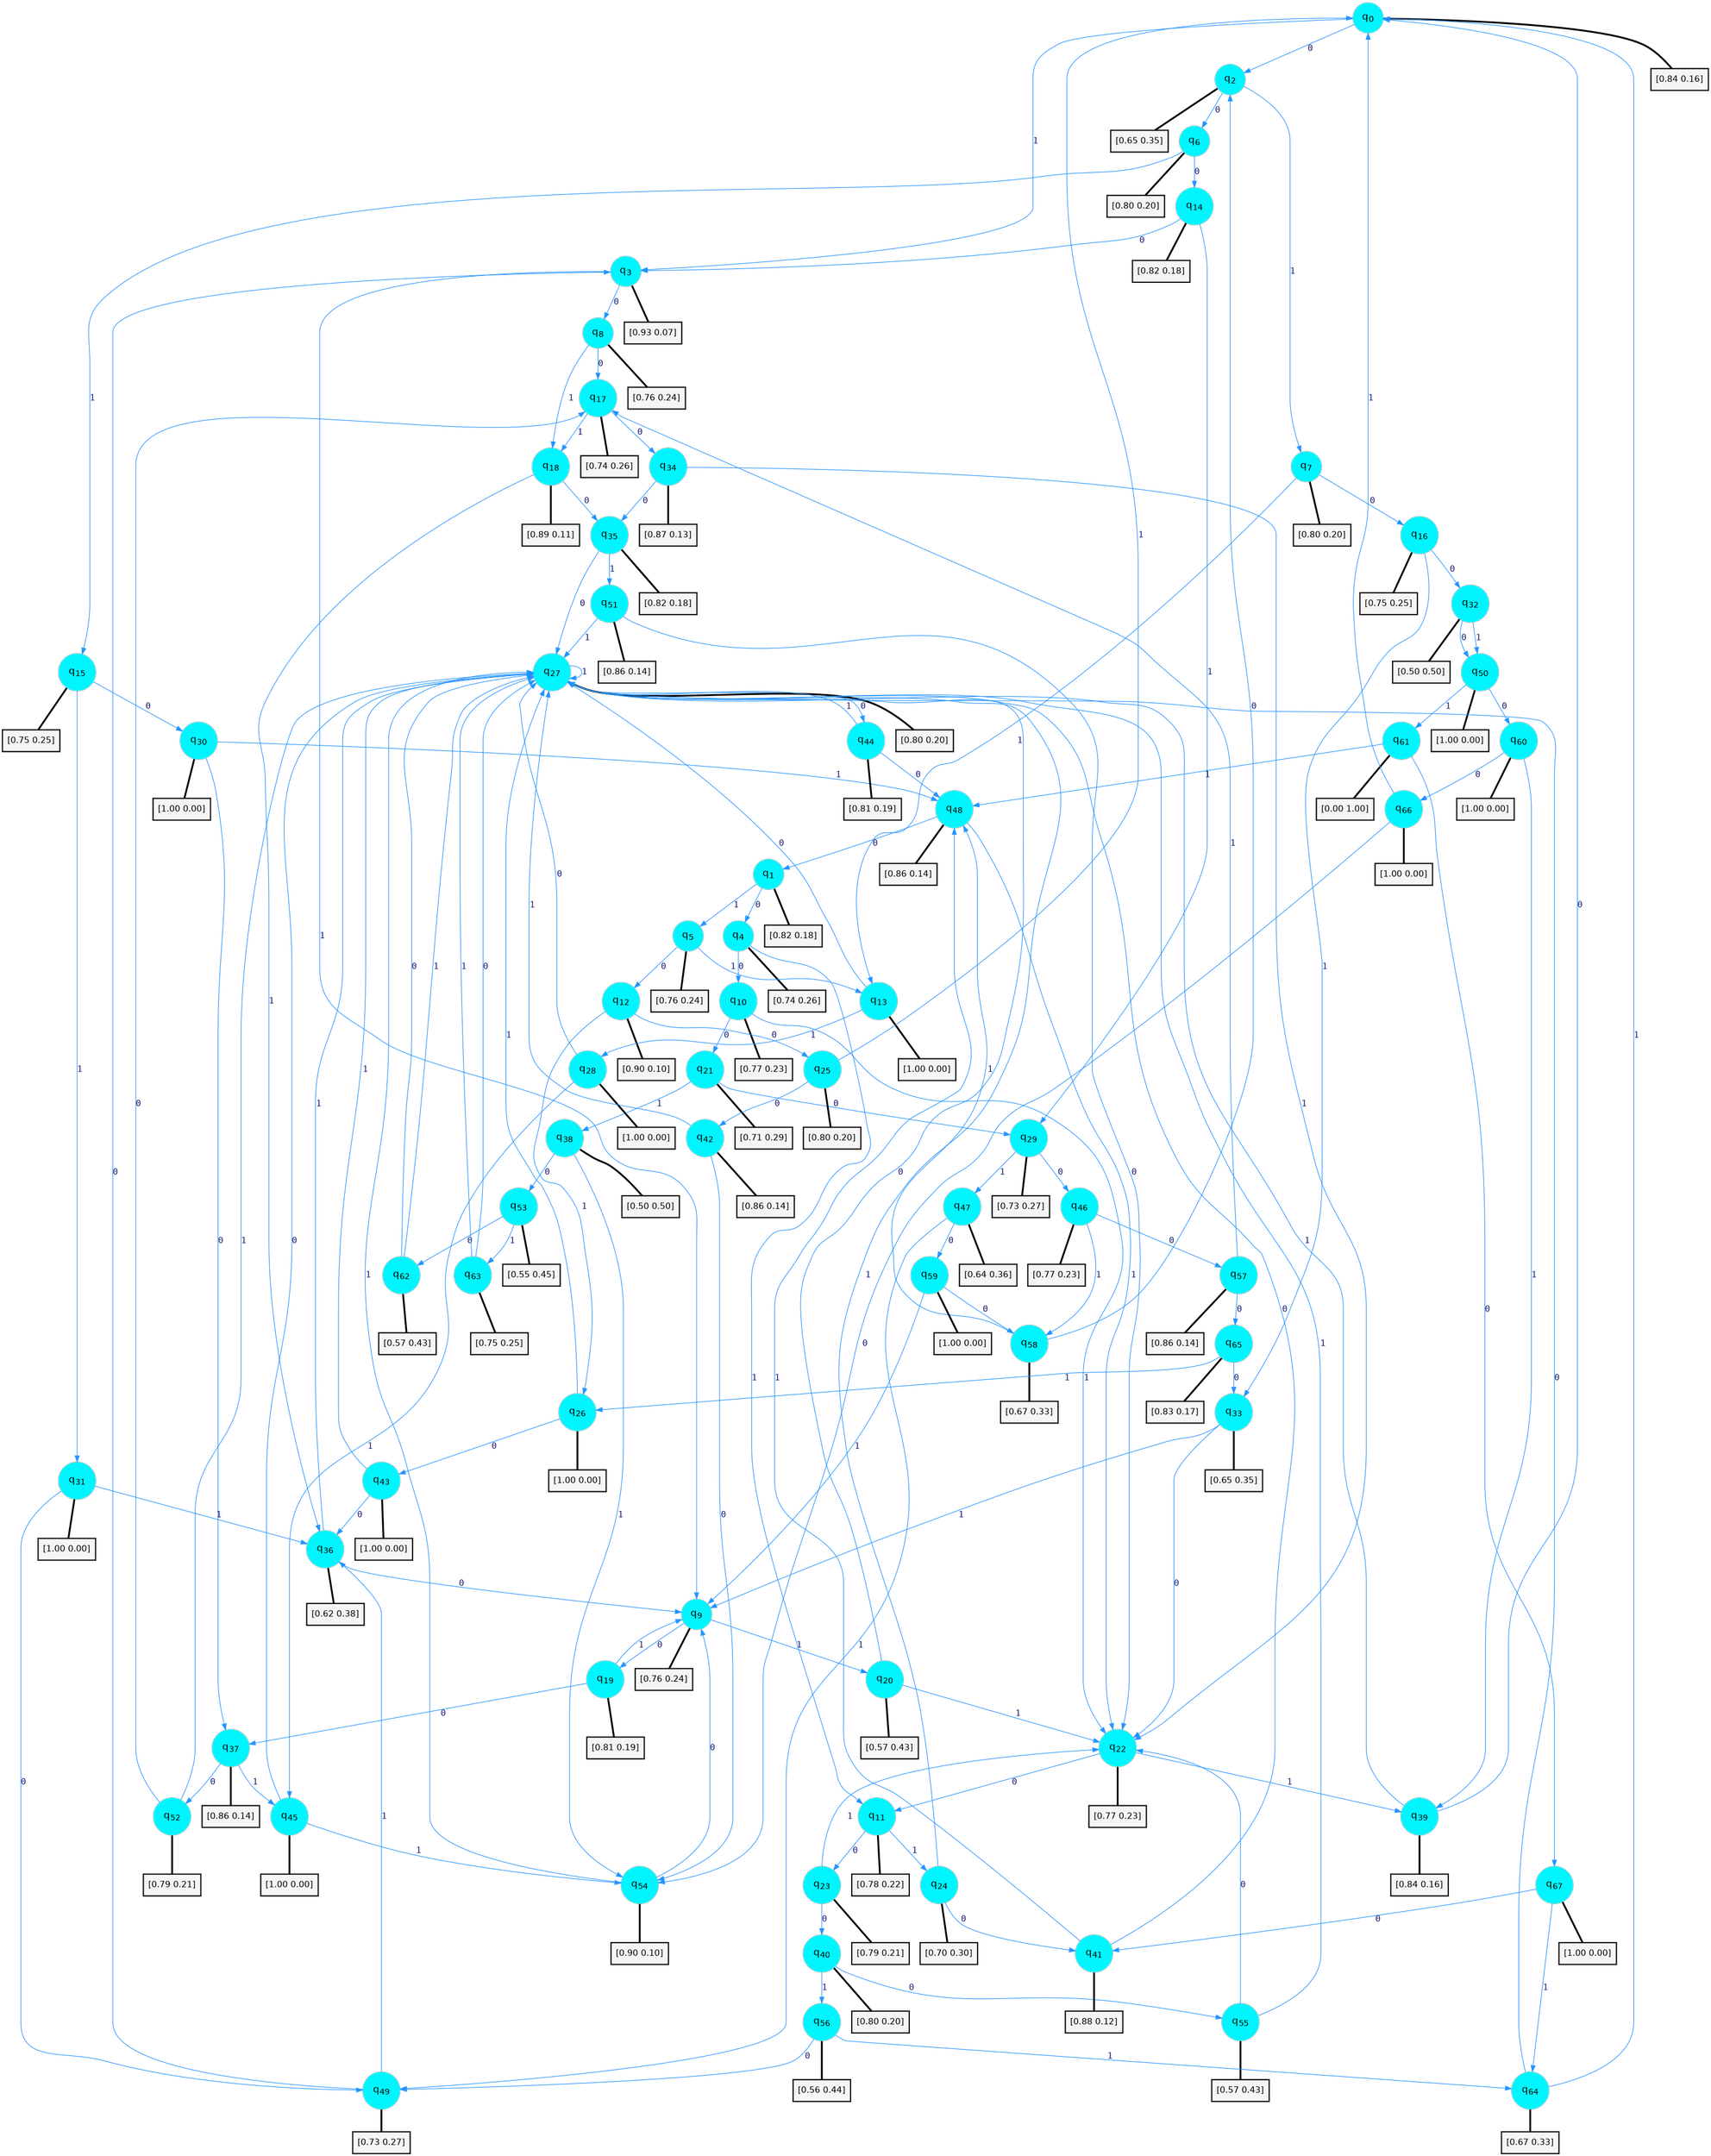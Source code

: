 digraph G {
graph [
bgcolor=transparent, dpi=300, rankdir=TD, size="40,25"];
node [
color=gray, fillcolor=turquoise1, fontcolor=black, fontname=Helvetica, fontsize=16, fontweight=bold, shape=circle, style=filled];
edge [
arrowsize=1, color=dodgerblue1, fontcolor=midnightblue, fontname=courier, fontweight=bold, penwidth=1, style=solid, weight=20];
0[label=<q<SUB>0</SUB>>];
1[label=<q<SUB>1</SUB>>];
2[label=<q<SUB>2</SUB>>];
3[label=<q<SUB>3</SUB>>];
4[label=<q<SUB>4</SUB>>];
5[label=<q<SUB>5</SUB>>];
6[label=<q<SUB>6</SUB>>];
7[label=<q<SUB>7</SUB>>];
8[label=<q<SUB>8</SUB>>];
9[label=<q<SUB>9</SUB>>];
10[label=<q<SUB>10</SUB>>];
11[label=<q<SUB>11</SUB>>];
12[label=<q<SUB>12</SUB>>];
13[label=<q<SUB>13</SUB>>];
14[label=<q<SUB>14</SUB>>];
15[label=<q<SUB>15</SUB>>];
16[label=<q<SUB>16</SUB>>];
17[label=<q<SUB>17</SUB>>];
18[label=<q<SUB>18</SUB>>];
19[label=<q<SUB>19</SUB>>];
20[label=<q<SUB>20</SUB>>];
21[label=<q<SUB>21</SUB>>];
22[label=<q<SUB>22</SUB>>];
23[label=<q<SUB>23</SUB>>];
24[label=<q<SUB>24</SUB>>];
25[label=<q<SUB>25</SUB>>];
26[label=<q<SUB>26</SUB>>];
27[label=<q<SUB>27</SUB>>];
28[label=<q<SUB>28</SUB>>];
29[label=<q<SUB>29</SUB>>];
30[label=<q<SUB>30</SUB>>];
31[label=<q<SUB>31</SUB>>];
32[label=<q<SUB>32</SUB>>];
33[label=<q<SUB>33</SUB>>];
34[label=<q<SUB>34</SUB>>];
35[label=<q<SUB>35</SUB>>];
36[label=<q<SUB>36</SUB>>];
37[label=<q<SUB>37</SUB>>];
38[label=<q<SUB>38</SUB>>];
39[label=<q<SUB>39</SUB>>];
40[label=<q<SUB>40</SUB>>];
41[label=<q<SUB>41</SUB>>];
42[label=<q<SUB>42</SUB>>];
43[label=<q<SUB>43</SUB>>];
44[label=<q<SUB>44</SUB>>];
45[label=<q<SUB>45</SUB>>];
46[label=<q<SUB>46</SUB>>];
47[label=<q<SUB>47</SUB>>];
48[label=<q<SUB>48</SUB>>];
49[label=<q<SUB>49</SUB>>];
50[label=<q<SUB>50</SUB>>];
51[label=<q<SUB>51</SUB>>];
52[label=<q<SUB>52</SUB>>];
53[label=<q<SUB>53</SUB>>];
54[label=<q<SUB>54</SUB>>];
55[label=<q<SUB>55</SUB>>];
56[label=<q<SUB>56</SUB>>];
57[label=<q<SUB>57</SUB>>];
58[label=<q<SUB>58</SUB>>];
59[label=<q<SUB>59</SUB>>];
60[label=<q<SUB>60</SUB>>];
61[label=<q<SUB>61</SUB>>];
62[label=<q<SUB>62</SUB>>];
63[label=<q<SUB>63</SUB>>];
64[label=<q<SUB>64</SUB>>];
65[label=<q<SUB>65</SUB>>];
66[label=<q<SUB>66</SUB>>];
67[label=<q<SUB>67</SUB>>];
68[label="[0.84 0.16]", shape=box,fontcolor=black, fontname=Helvetica, fontsize=14, penwidth=2, fillcolor=whitesmoke,color=black];
69[label="[0.82 0.18]", shape=box,fontcolor=black, fontname=Helvetica, fontsize=14, penwidth=2, fillcolor=whitesmoke,color=black];
70[label="[0.65 0.35]", shape=box,fontcolor=black, fontname=Helvetica, fontsize=14, penwidth=2, fillcolor=whitesmoke,color=black];
71[label="[0.93 0.07]", shape=box,fontcolor=black, fontname=Helvetica, fontsize=14, penwidth=2, fillcolor=whitesmoke,color=black];
72[label="[0.74 0.26]", shape=box,fontcolor=black, fontname=Helvetica, fontsize=14, penwidth=2, fillcolor=whitesmoke,color=black];
73[label="[0.76 0.24]", shape=box,fontcolor=black, fontname=Helvetica, fontsize=14, penwidth=2, fillcolor=whitesmoke,color=black];
74[label="[0.80 0.20]", shape=box,fontcolor=black, fontname=Helvetica, fontsize=14, penwidth=2, fillcolor=whitesmoke,color=black];
75[label="[0.80 0.20]", shape=box,fontcolor=black, fontname=Helvetica, fontsize=14, penwidth=2, fillcolor=whitesmoke,color=black];
76[label="[0.76 0.24]", shape=box,fontcolor=black, fontname=Helvetica, fontsize=14, penwidth=2, fillcolor=whitesmoke,color=black];
77[label="[0.76 0.24]", shape=box,fontcolor=black, fontname=Helvetica, fontsize=14, penwidth=2, fillcolor=whitesmoke,color=black];
78[label="[0.77 0.23]", shape=box,fontcolor=black, fontname=Helvetica, fontsize=14, penwidth=2, fillcolor=whitesmoke,color=black];
79[label="[0.78 0.22]", shape=box,fontcolor=black, fontname=Helvetica, fontsize=14, penwidth=2, fillcolor=whitesmoke,color=black];
80[label="[0.90 0.10]", shape=box,fontcolor=black, fontname=Helvetica, fontsize=14, penwidth=2, fillcolor=whitesmoke,color=black];
81[label="[1.00 0.00]", shape=box,fontcolor=black, fontname=Helvetica, fontsize=14, penwidth=2, fillcolor=whitesmoke,color=black];
82[label="[0.82 0.18]", shape=box,fontcolor=black, fontname=Helvetica, fontsize=14, penwidth=2, fillcolor=whitesmoke,color=black];
83[label="[0.75 0.25]", shape=box,fontcolor=black, fontname=Helvetica, fontsize=14, penwidth=2, fillcolor=whitesmoke,color=black];
84[label="[0.75 0.25]", shape=box,fontcolor=black, fontname=Helvetica, fontsize=14, penwidth=2, fillcolor=whitesmoke,color=black];
85[label="[0.74 0.26]", shape=box,fontcolor=black, fontname=Helvetica, fontsize=14, penwidth=2, fillcolor=whitesmoke,color=black];
86[label="[0.89 0.11]", shape=box,fontcolor=black, fontname=Helvetica, fontsize=14, penwidth=2, fillcolor=whitesmoke,color=black];
87[label="[0.81 0.19]", shape=box,fontcolor=black, fontname=Helvetica, fontsize=14, penwidth=2, fillcolor=whitesmoke,color=black];
88[label="[0.57 0.43]", shape=box,fontcolor=black, fontname=Helvetica, fontsize=14, penwidth=2, fillcolor=whitesmoke,color=black];
89[label="[0.71 0.29]", shape=box,fontcolor=black, fontname=Helvetica, fontsize=14, penwidth=2, fillcolor=whitesmoke,color=black];
90[label="[0.77 0.23]", shape=box,fontcolor=black, fontname=Helvetica, fontsize=14, penwidth=2, fillcolor=whitesmoke,color=black];
91[label="[0.79 0.21]", shape=box,fontcolor=black, fontname=Helvetica, fontsize=14, penwidth=2, fillcolor=whitesmoke,color=black];
92[label="[0.70 0.30]", shape=box,fontcolor=black, fontname=Helvetica, fontsize=14, penwidth=2, fillcolor=whitesmoke,color=black];
93[label="[0.80 0.20]", shape=box,fontcolor=black, fontname=Helvetica, fontsize=14, penwidth=2, fillcolor=whitesmoke,color=black];
94[label="[1.00 0.00]", shape=box,fontcolor=black, fontname=Helvetica, fontsize=14, penwidth=2, fillcolor=whitesmoke,color=black];
95[label="[0.80 0.20]", shape=box,fontcolor=black, fontname=Helvetica, fontsize=14, penwidth=2, fillcolor=whitesmoke,color=black];
96[label="[1.00 0.00]", shape=box,fontcolor=black, fontname=Helvetica, fontsize=14, penwidth=2, fillcolor=whitesmoke,color=black];
97[label="[0.73 0.27]", shape=box,fontcolor=black, fontname=Helvetica, fontsize=14, penwidth=2, fillcolor=whitesmoke,color=black];
98[label="[1.00 0.00]", shape=box,fontcolor=black, fontname=Helvetica, fontsize=14, penwidth=2, fillcolor=whitesmoke,color=black];
99[label="[1.00 0.00]", shape=box,fontcolor=black, fontname=Helvetica, fontsize=14, penwidth=2, fillcolor=whitesmoke,color=black];
100[label="[0.50 0.50]", shape=box,fontcolor=black, fontname=Helvetica, fontsize=14, penwidth=2, fillcolor=whitesmoke,color=black];
101[label="[0.65 0.35]", shape=box,fontcolor=black, fontname=Helvetica, fontsize=14, penwidth=2, fillcolor=whitesmoke,color=black];
102[label="[0.87 0.13]", shape=box,fontcolor=black, fontname=Helvetica, fontsize=14, penwidth=2, fillcolor=whitesmoke,color=black];
103[label="[0.82 0.18]", shape=box,fontcolor=black, fontname=Helvetica, fontsize=14, penwidth=2, fillcolor=whitesmoke,color=black];
104[label="[0.62 0.38]", shape=box,fontcolor=black, fontname=Helvetica, fontsize=14, penwidth=2, fillcolor=whitesmoke,color=black];
105[label="[0.86 0.14]", shape=box,fontcolor=black, fontname=Helvetica, fontsize=14, penwidth=2, fillcolor=whitesmoke,color=black];
106[label="[0.50 0.50]", shape=box,fontcolor=black, fontname=Helvetica, fontsize=14, penwidth=2, fillcolor=whitesmoke,color=black];
107[label="[0.84 0.16]", shape=box,fontcolor=black, fontname=Helvetica, fontsize=14, penwidth=2, fillcolor=whitesmoke,color=black];
108[label="[0.80 0.20]", shape=box,fontcolor=black, fontname=Helvetica, fontsize=14, penwidth=2, fillcolor=whitesmoke,color=black];
109[label="[0.88 0.12]", shape=box,fontcolor=black, fontname=Helvetica, fontsize=14, penwidth=2, fillcolor=whitesmoke,color=black];
110[label="[0.86 0.14]", shape=box,fontcolor=black, fontname=Helvetica, fontsize=14, penwidth=2, fillcolor=whitesmoke,color=black];
111[label="[1.00 0.00]", shape=box,fontcolor=black, fontname=Helvetica, fontsize=14, penwidth=2, fillcolor=whitesmoke,color=black];
112[label="[0.81 0.19]", shape=box,fontcolor=black, fontname=Helvetica, fontsize=14, penwidth=2, fillcolor=whitesmoke,color=black];
113[label="[1.00 0.00]", shape=box,fontcolor=black, fontname=Helvetica, fontsize=14, penwidth=2, fillcolor=whitesmoke,color=black];
114[label="[0.77 0.23]", shape=box,fontcolor=black, fontname=Helvetica, fontsize=14, penwidth=2, fillcolor=whitesmoke,color=black];
115[label="[0.64 0.36]", shape=box,fontcolor=black, fontname=Helvetica, fontsize=14, penwidth=2, fillcolor=whitesmoke,color=black];
116[label="[0.86 0.14]", shape=box,fontcolor=black, fontname=Helvetica, fontsize=14, penwidth=2, fillcolor=whitesmoke,color=black];
117[label="[0.73 0.27]", shape=box,fontcolor=black, fontname=Helvetica, fontsize=14, penwidth=2, fillcolor=whitesmoke,color=black];
118[label="[1.00 0.00]", shape=box,fontcolor=black, fontname=Helvetica, fontsize=14, penwidth=2, fillcolor=whitesmoke,color=black];
119[label="[0.86 0.14]", shape=box,fontcolor=black, fontname=Helvetica, fontsize=14, penwidth=2, fillcolor=whitesmoke,color=black];
120[label="[0.79 0.21]", shape=box,fontcolor=black, fontname=Helvetica, fontsize=14, penwidth=2, fillcolor=whitesmoke,color=black];
121[label="[0.55 0.45]", shape=box,fontcolor=black, fontname=Helvetica, fontsize=14, penwidth=2, fillcolor=whitesmoke,color=black];
122[label="[0.90 0.10]", shape=box,fontcolor=black, fontname=Helvetica, fontsize=14, penwidth=2, fillcolor=whitesmoke,color=black];
123[label="[0.57 0.43]", shape=box,fontcolor=black, fontname=Helvetica, fontsize=14, penwidth=2, fillcolor=whitesmoke,color=black];
124[label="[0.56 0.44]", shape=box,fontcolor=black, fontname=Helvetica, fontsize=14, penwidth=2, fillcolor=whitesmoke,color=black];
125[label="[0.86 0.14]", shape=box,fontcolor=black, fontname=Helvetica, fontsize=14, penwidth=2, fillcolor=whitesmoke,color=black];
126[label="[0.67 0.33]", shape=box,fontcolor=black, fontname=Helvetica, fontsize=14, penwidth=2, fillcolor=whitesmoke,color=black];
127[label="[1.00 0.00]", shape=box,fontcolor=black, fontname=Helvetica, fontsize=14, penwidth=2, fillcolor=whitesmoke,color=black];
128[label="[1.00 0.00]", shape=box,fontcolor=black, fontname=Helvetica, fontsize=14, penwidth=2, fillcolor=whitesmoke,color=black];
129[label="[0.00 1.00]", shape=box,fontcolor=black, fontname=Helvetica, fontsize=14, penwidth=2, fillcolor=whitesmoke,color=black];
130[label="[0.57 0.43]", shape=box,fontcolor=black, fontname=Helvetica, fontsize=14, penwidth=2, fillcolor=whitesmoke,color=black];
131[label="[0.75 0.25]", shape=box,fontcolor=black, fontname=Helvetica, fontsize=14, penwidth=2, fillcolor=whitesmoke,color=black];
132[label="[0.67 0.33]", shape=box,fontcolor=black, fontname=Helvetica, fontsize=14, penwidth=2, fillcolor=whitesmoke,color=black];
133[label="[0.83 0.17]", shape=box,fontcolor=black, fontname=Helvetica, fontsize=14, penwidth=2, fillcolor=whitesmoke,color=black];
134[label="[1.00 0.00]", shape=box,fontcolor=black, fontname=Helvetica, fontsize=14, penwidth=2, fillcolor=whitesmoke,color=black];
135[label="[1.00 0.00]", shape=box,fontcolor=black, fontname=Helvetica, fontsize=14, penwidth=2, fillcolor=whitesmoke,color=black];
0->2 [label=0];
0->3 [label=1];
0->68 [arrowhead=none, penwidth=3,color=black];
1->4 [label=0];
1->5 [label=1];
1->69 [arrowhead=none, penwidth=3,color=black];
2->6 [label=0];
2->7 [label=1];
2->70 [arrowhead=none, penwidth=3,color=black];
3->8 [label=0];
3->9 [label=1];
3->71 [arrowhead=none, penwidth=3,color=black];
4->10 [label=0];
4->11 [label=1];
4->72 [arrowhead=none, penwidth=3,color=black];
5->12 [label=0];
5->13 [label=1];
5->73 [arrowhead=none, penwidth=3,color=black];
6->14 [label=0];
6->15 [label=1];
6->74 [arrowhead=none, penwidth=3,color=black];
7->16 [label=0];
7->13 [label=1];
7->75 [arrowhead=none, penwidth=3,color=black];
8->17 [label=0];
8->18 [label=1];
8->76 [arrowhead=none, penwidth=3,color=black];
9->19 [label=0];
9->20 [label=1];
9->77 [arrowhead=none, penwidth=3,color=black];
10->21 [label=0];
10->22 [label=1];
10->78 [arrowhead=none, penwidth=3,color=black];
11->23 [label=0];
11->24 [label=1];
11->79 [arrowhead=none, penwidth=3,color=black];
12->25 [label=0];
12->26 [label=1];
12->80 [arrowhead=none, penwidth=3,color=black];
13->27 [label=0];
13->28 [label=1];
13->81 [arrowhead=none, penwidth=3,color=black];
14->3 [label=0];
14->29 [label=1];
14->82 [arrowhead=none, penwidth=3,color=black];
15->30 [label=0];
15->31 [label=1];
15->83 [arrowhead=none, penwidth=3,color=black];
16->32 [label=0];
16->33 [label=1];
16->84 [arrowhead=none, penwidth=3,color=black];
17->34 [label=0];
17->18 [label=1];
17->85 [arrowhead=none, penwidth=3,color=black];
18->35 [label=0];
18->36 [label=1];
18->86 [arrowhead=none, penwidth=3,color=black];
19->37 [label=0];
19->9 [label=1];
19->87 [arrowhead=none, penwidth=3,color=black];
20->27 [label=0];
20->22 [label=1];
20->88 [arrowhead=none, penwidth=3,color=black];
21->29 [label=0];
21->38 [label=1];
21->89 [arrowhead=none, penwidth=3,color=black];
22->11 [label=0];
22->39 [label=1];
22->90 [arrowhead=none, penwidth=3,color=black];
23->40 [label=0];
23->22 [label=1];
23->91 [arrowhead=none, penwidth=3,color=black];
24->41 [label=0];
24->27 [label=1];
24->92 [arrowhead=none, penwidth=3,color=black];
25->42 [label=0];
25->0 [label=1];
25->93 [arrowhead=none, penwidth=3,color=black];
26->43 [label=0];
26->27 [label=1];
26->94 [arrowhead=none, penwidth=3,color=black];
27->44 [label=0];
27->27 [label=1];
27->95 [arrowhead=none, penwidth=3,color=black];
28->27 [label=0];
28->45 [label=1];
28->96 [arrowhead=none, penwidth=3,color=black];
29->46 [label=0];
29->47 [label=1];
29->97 [arrowhead=none, penwidth=3,color=black];
30->37 [label=0];
30->48 [label=1];
30->98 [arrowhead=none, penwidth=3,color=black];
31->49 [label=0];
31->36 [label=1];
31->99 [arrowhead=none, penwidth=3,color=black];
32->50 [label=0];
32->50 [label=1];
32->100 [arrowhead=none, penwidth=3,color=black];
33->22 [label=0];
33->9 [label=1];
33->101 [arrowhead=none, penwidth=3,color=black];
34->35 [label=0];
34->22 [label=1];
34->102 [arrowhead=none, penwidth=3,color=black];
35->27 [label=0];
35->51 [label=1];
35->103 [arrowhead=none, penwidth=3,color=black];
36->9 [label=0];
36->27 [label=1];
36->104 [arrowhead=none, penwidth=3,color=black];
37->52 [label=0];
37->45 [label=1];
37->105 [arrowhead=none, penwidth=3,color=black];
38->53 [label=0];
38->54 [label=1];
38->106 [arrowhead=none, penwidth=3,color=black];
39->0 [label=0];
39->27 [label=1];
39->107 [arrowhead=none, penwidth=3,color=black];
40->55 [label=0];
40->56 [label=1];
40->108 [arrowhead=none, penwidth=3,color=black];
41->27 [label=0];
41->48 [label=1];
41->109 [arrowhead=none, penwidth=3,color=black];
42->54 [label=0];
42->27 [label=1];
42->110 [arrowhead=none, penwidth=3,color=black];
43->36 [label=0];
43->27 [label=1];
43->111 [arrowhead=none, penwidth=3,color=black];
44->48 [label=0];
44->27 [label=1];
44->112 [arrowhead=none, penwidth=3,color=black];
45->27 [label=0];
45->54 [label=1];
45->113 [arrowhead=none, penwidth=3,color=black];
46->57 [label=0];
46->58 [label=1];
46->114 [arrowhead=none, penwidth=3,color=black];
47->59 [label=0];
47->49 [label=1];
47->115 [arrowhead=none, penwidth=3,color=black];
48->1 [label=0];
48->22 [label=1];
48->116 [arrowhead=none, penwidth=3,color=black];
49->3 [label=0];
49->36 [label=1];
49->117 [arrowhead=none, penwidth=3,color=black];
50->60 [label=0];
50->61 [label=1];
50->118 [arrowhead=none, penwidth=3,color=black];
51->22 [label=0];
51->27 [label=1];
51->119 [arrowhead=none, penwidth=3,color=black];
52->17 [label=0];
52->27 [label=1];
52->120 [arrowhead=none, penwidth=3,color=black];
53->62 [label=0];
53->63 [label=1];
53->121 [arrowhead=none, penwidth=3,color=black];
54->9 [label=0];
54->27 [label=1];
54->122 [arrowhead=none, penwidth=3,color=black];
55->22 [label=0];
55->27 [label=1];
55->123 [arrowhead=none, penwidth=3,color=black];
56->49 [label=0];
56->64 [label=1];
56->124 [arrowhead=none, penwidth=3,color=black];
57->65 [label=0];
57->17 [label=1];
57->125 [arrowhead=none, penwidth=3,color=black];
58->2 [label=0];
58->48 [label=1];
58->126 [arrowhead=none, penwidth=3,color=black];
59->58 [label=0];
59->9 [label=1];
59->127 [arrowhead=none, penwidth=3,color=black];
60->66 [label=0];
60->39 [label=1];
60->128 [arrowhead=none, penwidth=3,color=black];
61->67 [label=0];
61->48 [label=1];
61->129 [arrowhead=none, penwidth=3,color=black];
62->27 [label=0];
62->27 [label=1];
62->130 [arrowhead=none, penwidth=3,color=black];
63->27 [label=0];
63->27 [label=1];
63->131 [arrowhead=none, penwidth=3,color=black];
64->27 [label=0];
64->0 [label=1];
64->132 [arrowhead=none, penwidth=3,color=black];
65->33 [label=0];
65->26 [label=1];
65->133 [arrowhead=none, penwidth=3,color=black];
66->54 [label=0];
66->0 [label=1];
66->134 [arrowhead=none, penwidth=3,color=black];
67->41 [label=0];
67->64 [label=1];
67->135 [arrowhead=none, penwidth=3,color=black];
}
